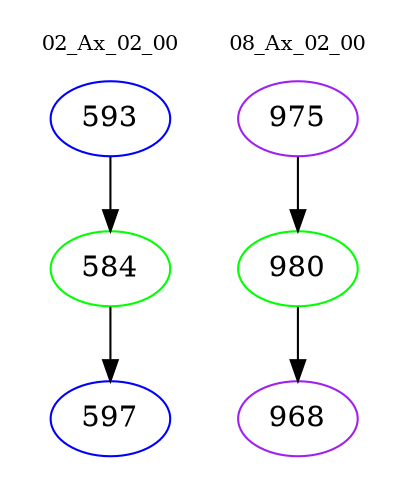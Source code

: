 digraph{
subgraph cluster_0 {
color = white
label = "02_Ax_02_00";
fontsize=10;
T0_593 [label="593", color="blue"]
T0_593 -> T0_584 [color="black"]
T0_584 [label="584", color="green"]
T0_584 -> T0_597 [color="black"]
T0_597 [label="597", color="blue"]
}
subgraph cluster_1 {
color = white
label = "08_Ax_02_00";
fontsize=10;
T1_975 [label="975", color="purple"]
T1_975 -> T1_980 [color="black"]
T1_980 [label="980", color="green"]
T1_980 -> T1_968 [color="black"]
T1_968 [label="968", color="purple"]
}
}
